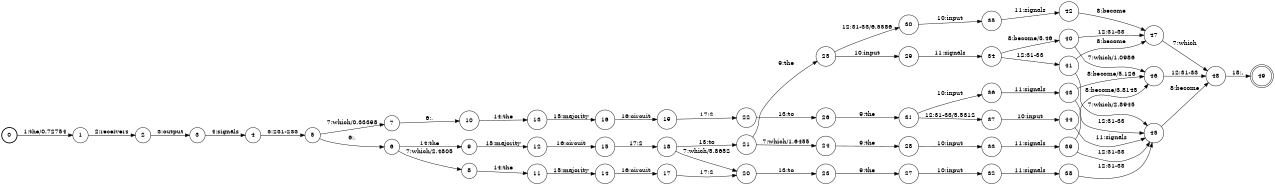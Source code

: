 digraph FST {
rankdir = LR;
size = "8.5,11";
label = "";
center = 1;
orientation = Portrait;
ranksep = "0.4";
nodesep = "0.25";
0 [label = "0", shape = circle, style = bold, fontsize = 14]
	0 -> 1 [label = "1:the/0.72754", fontsize = 14];
1 [label = "1", shape = circle, style = solid, fontsize = 14]
	1 -> 2 [label = "2:receivers", fontsize = 14];
2 [label = "2", shape = circle, style = solid, fontsize = 14]
	2 -> 3 [label = "3:output", fontsize = 14];
3 [label = "3", shape = circle, style = solid, fontsize = 14]
	3 -> 4 [label = "4:signals", fontsize = 14];
4 [label = "4", shape = circle, style = solid, fontsize = 14]
	4 -> 5 [label = "5:231-233", fontsize = 14];
5 [label = "5", shape = circle, style = solid, fontsize = 14]
	5 -> 6 [label = "6:,", fontsize = 14];
	5 -> 7 [label = "7:which/0.33398", fontsize = 14];
6 [label = "6", shape = circle, style = solid, fontsize = 14]
	6 -> 9 [label = "14:the", fontsize = 14];
	6 -> 8 [label = "7:which/2.4805", fontsize = 14];
7 [label = "7", shape = circle, style = solid, fontsize = 14]
	7 -> 10 [label = "6:,", fontsize = 14];
8 [label = "8", shape = circle, style = solid, fontsize = 14]
	8 -> 11 [label = "14:the", fontsize = 14];
9 [label = "9", shape = circle, style = solid, fontsize = 14]
	9 -> 12 [label = "15:majority", fontsize = 14];
10 [label = "10", shape = circle, style = solid, fontsize = 14]
	10 -> 13 [label = "14:the", fontsize = 14];
11 [label = "11", shape = circle, style = solid, fontsize = 14]
	11 -> 14 [label = "15:majority", fontsize = 14];
12 [label = "12", shape = circle, style = solid, fontsize = 14]
	12 -> 15 [label = "16:circuit", fontsize = 14];
13 [label = "13", shape = circle, style = solid, fontsize = 14]
	13 -> 16 [label = "15:majority", fontsize = 14];
14 [label = "14", shape = circle, style = solid, fontsize = 14]
	14 -> 17 [label = "16:circuit", fontsize = 14];
15 [label = "15", shape = circle, style = solid, fontsize = 14]
	15 -> 18 [label = "17:2", fontsize = 14];
16 [label = "16", shape = circle, style = solid, fontsize = 14]
	16 -> 19 [label = "16:circuit", fontsize = 14];
17 [label = "17", shape = circle, style = solid, fontsize = 14]
	17 -> 20 [label = "17:2", fontsize = 14];
18 [label = "18", shape = circle, style = solid, fontsize = 14]
	18 -> 20 [label = "7:which/5.8652", fontsize = 14];
	18 -> 21 [label = "13:to", fontsize = 14];
19 [label = "19", shape = circle, style = solid, fontsize = 14]
	19 -> 22 [label = "17:2", fontsize = 14];
20 [label = "20", shape = circle, style = solid, fontsize = 14]
	20 -> 23 [label = "13:to", fontsize = 14];
21 [label = "21", shape = circle, style = solid, fontsize = 14]
	21 -> 25 [label = "9:the", fontsize = 14];
	21 -> 24 [label = "7:which/1.6455", fontsize = 14];
22 [label = "22", shape = circle, style = solid, fontsize = 14]
	22 -> 26 [label = "13:to", fontsize = 14];
23 [label = "23", shape = circle, style = solid, fontsize = 14]
	23 -> 27 [label = "9:the", fontsize = 14];
24 [label = "24", shape = circle, style = solid, fontsize = 14]
	24 -> 28 [label = "9:the", fontsize = 14];
25 [label = "25", shape = circle, style = solid, fontsize = 14]
	25 -> 29 [label = "10:input", fontsize = 14];
	25 -> 30 [label = "12:31-33/6.5586", fontsize = 14];
26 [label = "26", shape = circle, style = solid, fontsize = 14]
	26 -> 31 [label = "9:the", fontsize = 14];
27 [label = "27", shape = circle, style = solid, fontsize = 14]
	27 -> 32 [label = "10:input", fontsize = 14];
28 [label = "28", shape = circle, style = solid, fontsize = 14]
	28 -> 33 [label = "10:input", fontsize = 14];
29 [label = "29", shape = circle, style = solid, fontsize = 14]
	29 -> 34 [label = "11:signals", fontsize = 14];
30 [label = "30", shape = circle, style = solid, fontsize = 14]
	30 -> 35 [label = "10:input", fontsize = 14];
31 [label = "31", shape = circle, style = solid, fontsize = 14]
	31 -> 36 [label = "10:input", fontsize = 14];
	31 -> 37 [label = "12:31-33/5.5312", fontsize = 14];
32 [label = "32", shape = circle, style = solid, fontsize = 14]
	32 -> 38 [label = "11:signals", fontsize = 14];
33 [label = "33", shape = circle, style = solid, fontsize = 14]
	33 -> 39 [label = "11:signals", fontsize = 14];
34 [label = "34", shape = circle, style = solid, fontsize = 14]
	34 -> 40 [label = "8:become/5.46", fontsize = 14];
	34 -> 41 [label = "12:31-33", fontsize = 14];
35 [label = "35", shape = circle, style = solid, fontsize = 14]
	35 -> 42 [label = "11:signals", fontsize = 14];
36 [label = "36", shape = circle, style = solid, fontsize = 14]
	36 -> 43 [label = "11:signals", fontsize = 14];
37 [label = "37", shape = circle, style = solid, fontsize = 14]
	37 -> 44 [label = "10:input", fontsize = 14];
38 [label = "38", shape = circle, style = solid, fontsize = 14]
	38 -> 45 [label = "12:31-33", fontsize = 14];
39 [label = "39", shape = circle, style = solid, fontsize = 14]
	39 -> 46 [label = "8:become/3.8145", fontsize = 14];
	39 -> 45 [label = "12:31-33", fontsize = 14];
40 [label = "40", shape = circle, style = solid, fontsize = 14]
	40 -> 46 [label = "7:which/1.0986", fontsize = 14];
	40 -> 47 [label = "12:31-33", fontsize = 14];
41 [label = "41", shape = circle, style = solid, fontsize = 14]
	41 -> 45 [label = "7:which/2.8945", fontsize = 14];
	41 -> 47 [label = "8:become", fontsize = 14];
42 [label = "42", shape = circle, style = solid, fontsize = 14]
	42 -> 47 [label = "8:become", fontsize = 14];
43 [label = "43", shape = circle, style = solid, fontsize = 14]
	43 -> 46 [label = "8:become/5.126", fontsize = 14];
	43 -> 45 [label = "12:31-33", fontsize = 14];
44 [label = "44", shape = circle, style = solid, fontsize = 14]
	44 -> 45 [label = "11:signals", fontsize = 14];
45 [label = "45", shape = circle, style = solid, fontsize = 14]
	45 -> 48 [label = "8:become", fontsize = 14];
46 [label = "46", shape = circle, style = solid, fontsize = 14]
	46 -> 48 [label = "12:31-33", fontsize = 14];
47 [label = "47", shape = circle, style = solid, fontsize = 14]
	47 -> 48 [label = "7:which", fontsize = 14];
48 [label = "48", shape = circle, style = solid, fontsize = 14]
	48 -> 49 [label = "18:.", fontsize = 14];
49 [label = "49", shape = doublecircle, style = solid, fontsize = 14]
}
